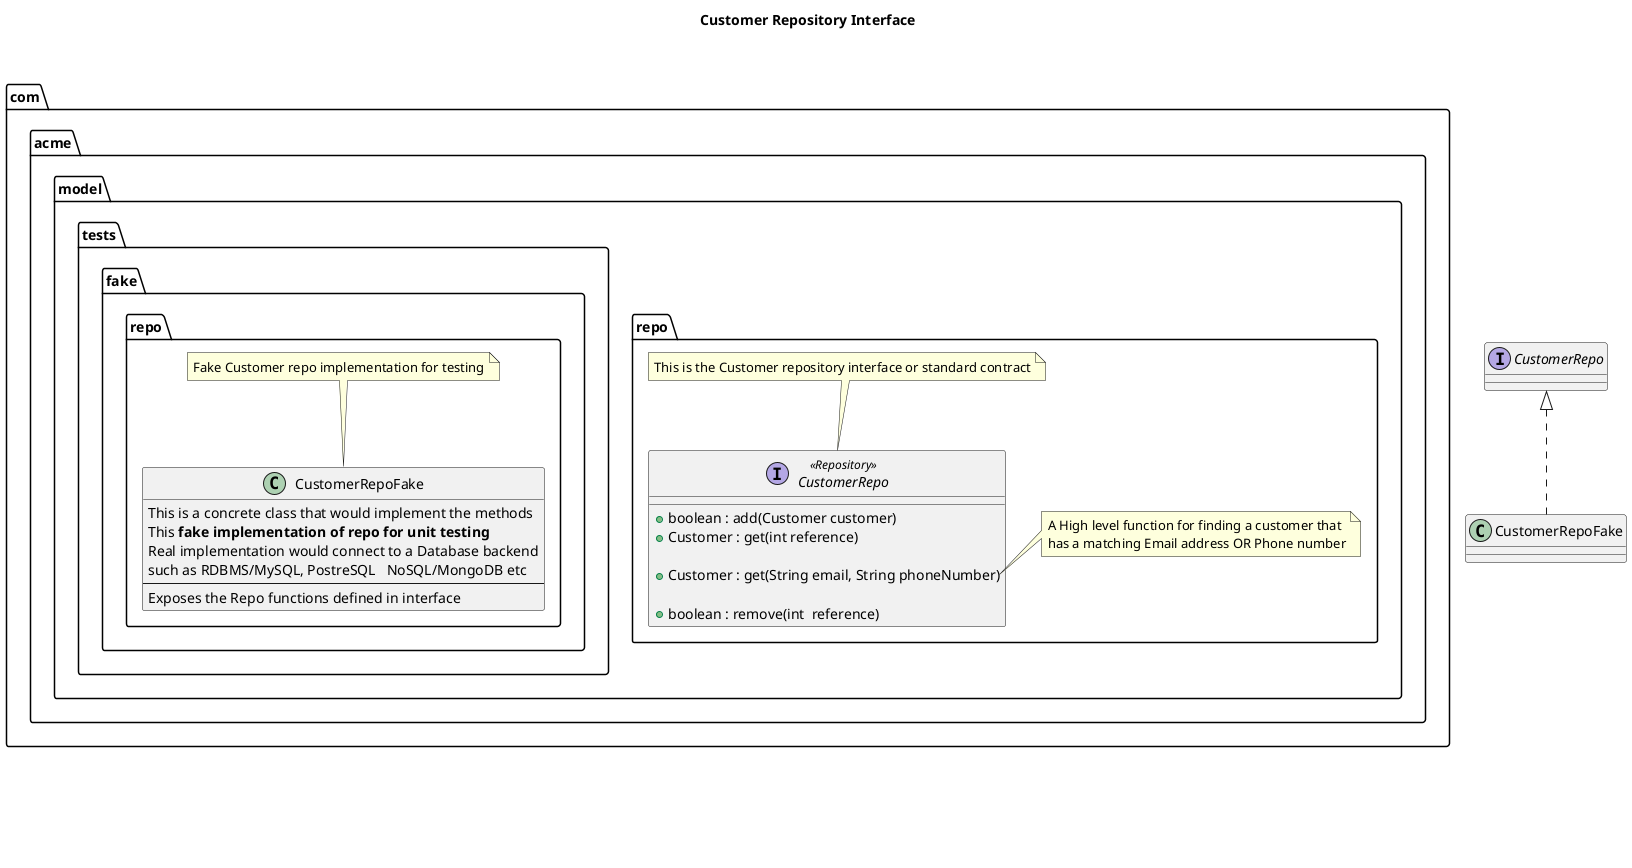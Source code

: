 @startuml

package com.acme.model.repo {
    interface CustomerRepo <<Repository>> {
        + boolean : add(Customer customer)
        + Customer : get(int reference)

        + Customer : get(String email, String phoneNumber)

        + boolean : remove(int  reference)
    }
    note top of CustomerRepo : This is the Customer repository interface or standard contract

    note right of CustomerRepo::"Customer : get(String email, String phoneNumber)"
            A High level function for finding a customer that
            has a matching Email address OR Phone number
    end note

}

package com.acme.model.tests.fake.repo {
    class CustomerRepoFake {
        This is a concrete class that would implement the methods
        This <b>fake implementation of repo for unit testing</b>
        Real implementation would connect to a Database backend
        such as RDBMS/MySQL, PostreSQL   NoSQL/MongoDB etc
        --
        Exposes the Repo functions defined in interface
    }
    note top of  CustomerRepoFake : Fake Customer repo implementation for testing

}

class CustomerRepoFake implements CustomerRepo


title  Customer Repository Interface \n \n
footer \n\n\n \n\n\n\n
@enduml